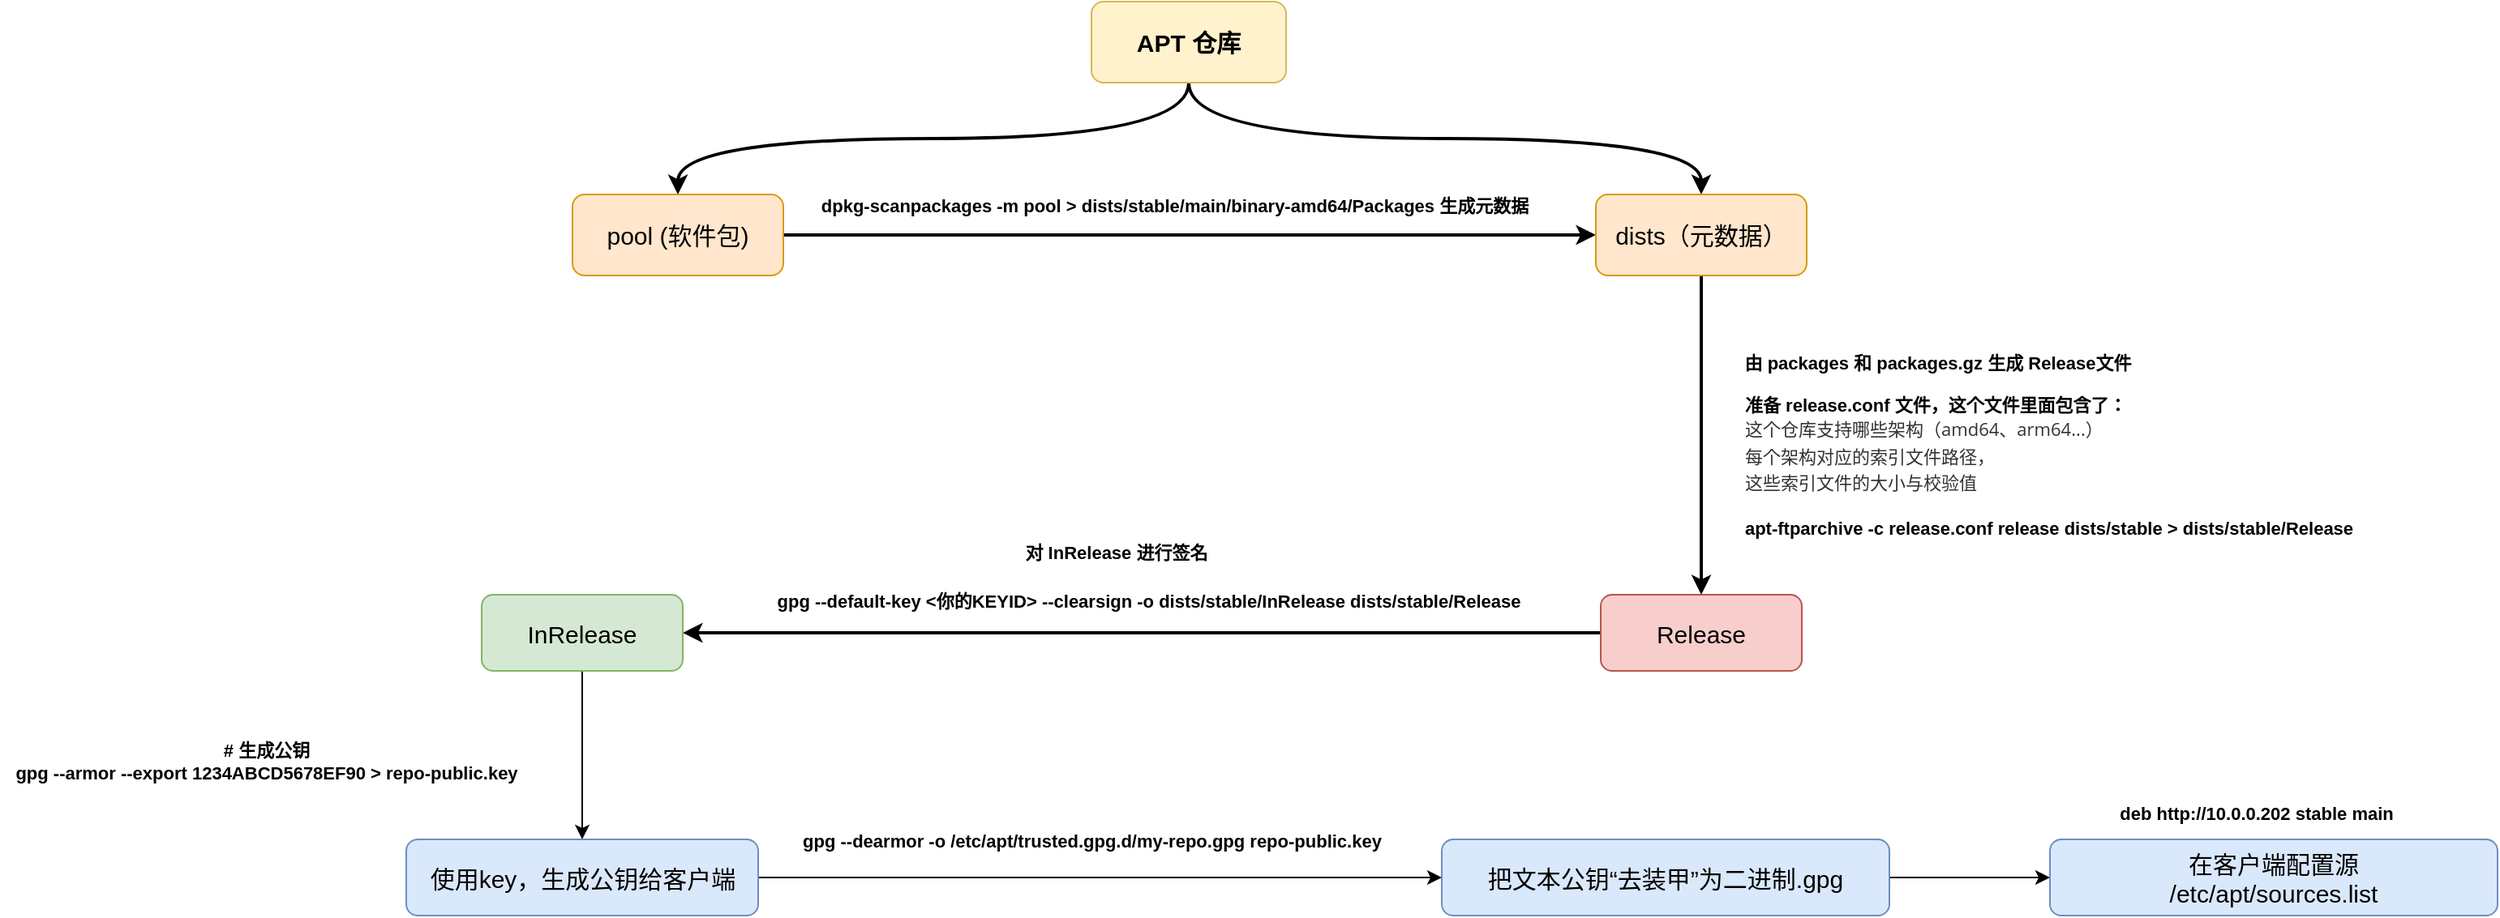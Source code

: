 <mxfile version="24.2.5" type="device">
  <diagram name="第 1 页" id="Olv_wE1Fds6lTu1FuMXY">
    <mxGraphModel dx="2460" dy="1182" grid="0" gridSize="10" guides="1" tooltips="1" connect="1" arrows="1" fold="1" page="0" pageScale="1" pageWidth="827" pageHeight="1169" math="0" shadow="0">
      <root>
        <mxCell id="0" />
        <mxCell id="1" parent="0" />
        <mxCell id="WPYZJVXb6Vcsid4nS24X-4" style="edgeStyle=orthogonalEdgeStyle;rounded=0;orthogonalLoop=1;jettySize=auto;html=1;exitX=0.5;exitY=1;exitDx=0;exitDy=0;entryX=0.5;entryY=0;entryDx=0;entryDy=0;curved=1;strokeWidth=2;" edge="1" parent="1" source="WPYZJVXb6Vcsid4nS24X-1" target="WPYZJVXb6Vcsid4nS24X-2">
          <mxGeometry relative="1" as="geometry" />
        </mxCell>
        <mxCell id="WPYZJVXb6Vcsid4nS24X-6" style="edgeStyle=orthogonalEdgeStyle;curved=1;rounded=0;orthogonalLoop=1;jettySize=auto;html=1;exitX=0.5;exitY=1;exitDx=0;exitDy=0;entryX=0.5;entryY=0;entryDx=0;entryDy=0;strokeColor=default;align=center;verticalAlign=middle;fontFamily=Helvetica;fontSize=11;fontColor=default;labelBackgroundColor=default;endArrow=classic;strokeWidth=2;" edge="1" parent="1" source="WPYZJVXb6Vcsid4nS24X-1" target="WPYZJVXb6Vcsid4nS24X-3">
          <mxGeometry relative="1" as="geometry" />
        </mxCell>
        <mxCell id="WPYZJVXb6Vcsid4nS24X-1" value="&lt;b&gt;&lt;font style=&quot;font-size: 15px;&quot;&gt;APT 仓库&lt;/font&gt;&lt;/b&gt;" style="rounded=1;whiteSpace=wrap;html=1;fillColor=#fff2cc;strokeColor=#d6b656;" vertex="1" parent="1">
          <mxGeometry x="398" y="204" width="120" height="50" as="geometry" />
        </mxCell>
        <mxCell id="WPYZJVXb6Vcsid4nS24X-7" style="edgeStyle=orthogonalEdgeStyle;curved=1;rounded=0;orthogonalLoop=1;jettySize=auto;html=1;exitX=1;exitY=0.5;exitDx=0;exitDy=0;entryX=0;entryY=0.5;entryDx=0;entryDy=0;strokeColor=default;align=center;verticalAlign=middle;fontFamily=Helvetica;fontSize=11;fontColor=default;labelBackgroundColor=default;endArrow=classic;strokeWidth=2;" edge="1" parent="1" source="WPYZJVXb6Vcsid4nS24X-2" target="WPYZJVXb6Vcsid4nS24X-3">
          <mxGeometry relative="1" as="geometry" />
        </mxCell>
        <mxCell id="WPYZJVXb6Vcsid4nS24X-2" value="&lt;span&gt;&lt;font style=&quot;font-size: 15px;&quot;&gt;pool (软件包)&lt;/font&gt;&lt;/span&gt;" style="rounded=1;whiteSpace=wrap;html=1;fillColor=#ffe6cc;strokeColor=#d79b00;fontStyle=0" vertex="1" parent="1">
          <mxGeometry x="78" y="323" width="130" height="50" as="geometry" />
        </mxCell>
        <mxCell id="WPYZJVXb6Vcsid4nS24X-11" style="edgeStyle=orthogonalEdgeStyle;curved=1;rounded=0;orthogonalLoop=1;jettySize=auto;html=1;exitX=0.5;exitY=1;exitDx=0;exitDy=0;entryX=0.5;entryY=0;entryDx=0;entryDy=0;strokeColor=default;align=center;verticalAlign=middle;fontFamily=Helvetica;fontSize=11;fontColor=default;labelBackgroundColor=default;endArrow=classic;strokeWidth=2;" edge="1" parent="1" source="WPYZJVXb6Vcsid4nS24X-3" target="WPYZJVXb6Vcsid4nS24X-10">
          <mxGeometry relative="1" as="geometry" />
        </mxCell>
        <mxCell id="WPYZJVXb6Vcsid4nS24X-3" value="&lt;span&gt;&lt;font style=&quot;font-size: 15px;&quot;&gt;dists（元数据）&lt;/font&gt;&lt;/span&gt;" style="rounded=1;whiteSpace=wrap;html=1;fillColor=#ffe6cc;strokeColor=#d79b00;fontStyle=0" vertex="1" parent="1">
          <mxGeometry x="709" y="323" width="130" height="50" as="geometry" />
        </mxCell>
        <mxCell id="WPYZJVXb6Vcsid4nS24X-8" value="&lt;b&gt;dpkg-scanpackages -m pool &amp;gt; dists/stable/main/binary-amd64/Packages 生成元数据&lt;/b&gt;" style="text;html=1;align=center;verticalAlign=middle;whiteSpace=wrap;rounded=0;fontFamily=Helvetica;fontSize=11;fontColor=default;labelBackgroundColor=default;" vertex="1" parent="1">
          <mxGeometry x="226" y="315" width="447" height="30" as="geometry" />
        </mxCell>
        <mxCell id="WPYZJVXb6Vcsid4nS24X-18" style="edgeStyle=orthogonalEdgeStyle;curved=1;rounded=0;orthogonalLoop=1;jettySize=auto;html=1;exitX=0;exitY=0.5;exitDx=0;exitDy=0;entryX=1;entryY=0.5;entryDx=0;entryDy=0;strokeColor=default;align=center;verticalAlign=middle;fontFamily=Helvetica;fontSize=11;fontColor=default;labelBackgroundColor=default;endArrow=classic;strokeWidth=2;" edge="1" parent="1" source="WPYZJVXb6Vcsid4nS24X-10" target="WPYZJVXb6Vcsid4nS24X-17">
          <mxGeometry relative="1" as="geometry" />
        </mxCell>
        <mxCell id="WPYZJVXb6Vcsid4nS24X-10" value="&lt;font style=&quot;font-size: 15px;&quot;&gt;Release&lt;/font&gt;" style="rounded=1;whiteSpace=wrap;html=1;fontFamily=Helvetica;fontSize=11;labelBackgroundColor=none;fillColor=#f8cecc;strokeColor=#b85450;" vertex="1" parent="1">
          <mxGeometry x="712" y="570" width="124" height="47" as="geometry" />
        </mxCell>
        <mxCell id="WPYZJVXb6Vcsid4nS24X-12" value="&lt;b&gt;由 packages 和 packages.gz 生成 Release文件&lt;/b&gt;" style="text;html=1;align=center;verticalAlign=middle;whiteSpace=wrap;rounded=0;fontFamily=Helvetica;fontSize=11;fontColor=default;labelBackgroundColor=default;" vertex="1" parent="1">
          <mxGeometry x="783" y="412" width="274" height="30" as="geometry" />
        </mxCell>
        <mxCell id="WPYZJVXb6Vcsid4nS24X-14" value="&lt;b&gt;apt-ftparchive -c release.conf release dists/stable &amp;gt; dists/stable/Release&lt;/b&gt;" style="text;html=1;align=center;verticalAlign=middle;whiteSpace=wrap;rounded=0;fontFamily=Helvetica;fontSize=11;fontColor=default;labelBackgroundColor=default;" vertex="1" parent="1">
          <mxGeometry x="753" y="514" width="471" height="30" as="geometry" />
        </mxCell>
        <mxCell id="WPYZJVXb6Vcsid4nS24X-15" value="&lt;b&gt;准备 release.conf 文件，这个文件里面包含了：&lt;/b&gt;&lt;div style=&quot;line-height: 150%;&quot;&gt;&lt;span style=&quot;orphans: 4; white-space-collapse: preserve; color: rgb(51, 51, 51); font-family: &amp;quot;Open Sans&amp;quot;, &amp;quot;Clear Sans&amp;quot;, &amp;quot;Helvetica Neue&amp;quot;, Helvetica, Arial, &amp;quot;Segoe UI Emoji&amp;quot;, sans-serif;&quot;&gt;&lt;font style=&quot;font-size: 11px;&quot;&gt;这个仓库支持哪些架构（amd64、arm64...）&lt;/font&gt;&lt;/span&gt;&lt;/div&gt;&lt;div style=&quot;line-height: 150%;&quot;&gt;&lt;span style=&quot;orphans: 4; white-space-collapse: preserve; color: rgb(51, 51, 51); font-family: &amp;quot;Open Sans&amp;quot;, &amp;quot;Clear Sans&amp;quot;, &amp;quot;Helvetica Neue&amp;quot;, Helvetica, Arial, &amp;quot;Segoe UI Emoji&amp;quot;, sans-serif;&quot;&gt;&lt;font style=&quot;font-size: 11px;&quot;&gt;每个架构对应的索引文件路径，&lt;/font&gt;&lt;/span&gt;&lt;/div&gt;&lt;div style=&quot;line-height: 150%;&quot;&gt;&lt;span style=&quot;orphans: 4; white-space-collapse: preserve; color: rgb(51, 51, 51); font-family: &amp;quot;Open Sans&amp;quot;, &amp;quot;Clear Sans&amp;quot;, &amp;quot;Helvetica Neue&amp;quot;, Helvetica, Arial, &amp;quot;Segoe UI Emoji&amp;quot;, sans-serif;&quot;&gt;&lt;font style=&quot;font-size: 11px;&quot;&gt;这些索引文件的大小与校验值&lt;/font&gt;&lt;/span&gt;&lt;/div&gt;" style="text;html=1;align=left;verticalAlign=middle;whiteSpace=wrap;rounded=0;fontFamily=Helvetica;fontSize=11;fontColor=default;labelBackgroundColor=default;" vertex="1" parent="1">
          <mxGeometry x="799" y="434" width="275" height="88" as="geometry" />
        </mxCell>
        <mxCell id="WPYZJVXb6Vcsid4nS24X-23" style="edgeStyle=orthogonalEdgeStyle;curved=1;rounded=0;orthogonalLoop=1;jettySize=auto;html=1;exitX=0.5;exitY=1;exitDx=0;exitDy=0;entryX=0.5;entryY=0;entryDx=0;entryDy=0;strokeColor=default;align=center;verticalAlign=middle;fontFamily=Helvetica;fontSize=11;fontColor=default;labelBackgroundColor=default;endArrow=classic;" edge="1" parent="1" source="WPYZJVXb6Vcsid4nS24X-17" target="WPYZJVXb6Vcsid4nS24X-22">
          <mxGeometry relative="1" as="geometry" />
        </mxCell>
        <mxCell id="WPYZJVXb6Vcsid4nS24X-17" value="&lt;font style=&quot;font-size: 15px;&quot;&gt;InRelease&lt;/font&gt;" style="rounded=1;whiteSpace=wrap;html=1;fontFamily=Helvetica;fontSize=11;labelBackgroundColor=none;fillColor=#d5e8d4;strokeColor=#82b366;" vertex="1" parent="1">
          <mxGeometry x="22" y="570" width="124" height="47" as="geometry" />
        </mxCell>
        <mxCell id="WPYZJVXb6Vcsid4nS24X-19" value="&lt;b&gt;对 InRelease 进行签名&lt;/b&gt;" style="text;html=1;align=center;verticalAlign=middle;whiteSpace=wrap;rounded=0;fontFamily=Helvetica;fontSize=11;fontColor=default;labelBackgroundColor=default;" vertex="1" parent="1">
          <mxGeometry x="337" y="529" width="153" height="30" as="geometry" />
        </mxCell>
        <mxCell id="WPYZJVXb6Vcsid4nS24X-20" value="&lt;b&gt;gpg --default-key &amp;lt;你的KEYID&amp;gt; --clearsign -o dists/stable/InRelease dists/stable/Release&lt;/b&gt;" style="text;html=1;align=center;verticalAlign=middle;whiteSpace=wrap;rounded=0;fontFamily=Helvetica;fontSize=11;fontColor=default;labelBackgroundColor=default;" vertex="1" parent="1">
          <mxGeometry x="181" y="559" width="505" height="30" as="geometry" />
        </mxCell>
        <mxCell id="WPYZJVXb6Vcsid4nS24X-28" style="edgeStyle=orthogonalEdgeStyle;curved=1;rounded=0;orthogonalLoop=1;jettySize=auto;html=1;exitX=1;exitY=0.5;exitDx=0;exitDy=0;entryX=0;entryY=0.5;entryDx=0;entryDy=0;strokeColor=default;align=center;verticalAlign=middle;fontFamily=Helvetica;fontSize=11;fontColor=default;labelBackgroundColor=default;endArrow=classic;" edge="1" parent="1" source="WPYZJVXb6Vcsid4nS24X-22" target="WPYZJVXb6Vcsid4nS24X-26">
          <mxGeometry relative="1" as="geometry" />
        </mxCell>
        <mxCell id="WPYZJVXb6Vcsid4nS24X-22" value="&lt;span style=&quot;font-size: 15px;&quot;&gt;使用key，生成公钥给客户端&lt;/span&gt;" style="rounded=1;whiteSpace=wrap;html=1;fontFamily=Helvetica;fontSize=11;labelBackgroundColor=none;fillColor=#dae8fc;strokeColor=#6c8ebf;" vertex="1" parent="1">
          <mxGeometry x="-24.5" y="721" width="217" height="47" as="geometry" />
        </mxCell>
        <mxCell id="WPYZJVXb6Vcsid4nS24X-24" value="&lt;div&gt;&lt;b&gt;# 生成公钥&lt;/b&gt;&lt;/div&gt;&lt;div&gt;&lt;b&gt;gpg --armor --export 1234ABCD5678EF90 &amp;gt; repo-public.key&lt;/b&gt;&lt;/div&gt;" style="text;html=1;align=center;verticalAlign=middle;resizable=0;points=[];autosize=1;strokeColor=none;fillColor=none;fontFamily=Helvetica;fontSize=11;fontColor=default;labelBackgroundColor=default;" vertex="1" parent="1">
          <mxGeometry x="-275" y="654" width="328" height="38" as="geometry" />
        </mxCell>
        <mxCell id="WPYZJVXb6Vcsid4nS24X-32" style="edgeStyle=orthogonalEdgeStyle;curved=1;rounded=0;orthogonalLoop=1;jettySize=auto;html=1;exitX=1;exitY=0.5;exitDx=0;exitDy=0;entryX=0;entryY=0.5;entryDx=0;entryDy=0;strokeColor=default;align=center;verticalAlign=middle;fontFamily=Helvetica;fontSize=11;fontColor=default;labelBackgroundColor=default;endArrow=classic;" edge="1" parent="1" source="WPYZJVXb6Vcsid4nS24X-26" target="WPYZJVXb6Vcsid4nS24X-31">
          <mxGeometry relative="1" as="geometry" />
        </mxCell>
        <mxCell id="WPYZJVXb6Vcsid4nS24X-26" value="&lt;span style=&quot;font-size: 15px;&quot;&gt;把文本公钥“去装甲”为二进制.gpg&lt;/span&gt;" style="rounded=1;whiteSpace=wrap;html=1;fontFamily=Helvetica;fontSize=11;labelBackgroundColor=none;fillColor=#dae8fc;strokeColor=#6c8ebf;" vertex="1" parent="1">
          <mxGeometry x="614" y="721" width="276" height="47" as="geometry" />
        </mxCell>
        <mxCell id="WPYZJVXb6Vcsid4nS24X-29" value="&lt;b&gt;gpg --dearmor -o /etc/apt/trusted.gpg.d/my-repo.gpg repo-public.key&lt;/b&gt;" style="text;html=1;align=center;verticalAlign=middle;resizable=0;points=[];autosize=1;strokeColor=none;fillColor=none;fontFamily=Helvetica;fontSize=11;fontColor=default;labelBackgroundColor=default;" vertex="1" parent="1">
          <mxGeometry x="210" y="709" width="375" height="25" as="geometry" />
        </mxCell>
        <mxCell id="WPYZJVXb6Vcsid4nS24X-31" value="&lt;span style=&quot;font-size: 15px;&quot;&gt;在客户端配置源&lt;/span&gt;&lt;div&gt;&lt;span style=&quot;font-size: 15px;&quot;&gt;/etc/apt/sources.list&lt;/span&gt;&lt;/div&gt;" style="rounded=1;whiteSpace=wrap;html=1;fontFamily=Helvetica;fontSize=11;labelBackgroundColor=none;fillColor=#dae8fc;strokeColor=#6c8ebf;" vertex="1" parent="1">
          <mxGeometry x="989" y="721" width="276" height="47" as="geometry" />
        </mxCell>
        <mxCell id="WPYZJVXb6Vcsid4nS24X-33" value="&lt;b&gt;deb http://10.0.0.202 stable main&lt;/b&gt;" style="text;html=1;align=center;verticalAlign=middle;resizable=0;points=[];autosize=1;strokeColor=none;fillColor=none;fontFamily=Helvetica;fontSize=11;fontColor=default;labelBackgroundColor=default;" vertex="1" parent="1">
          <mxGeometry x="1022" y="692" width="187" height="25" as="geometry" />
        </mxCell>
      </root>
    </mxGraphModel>
  </diagram>
</mxfile>
